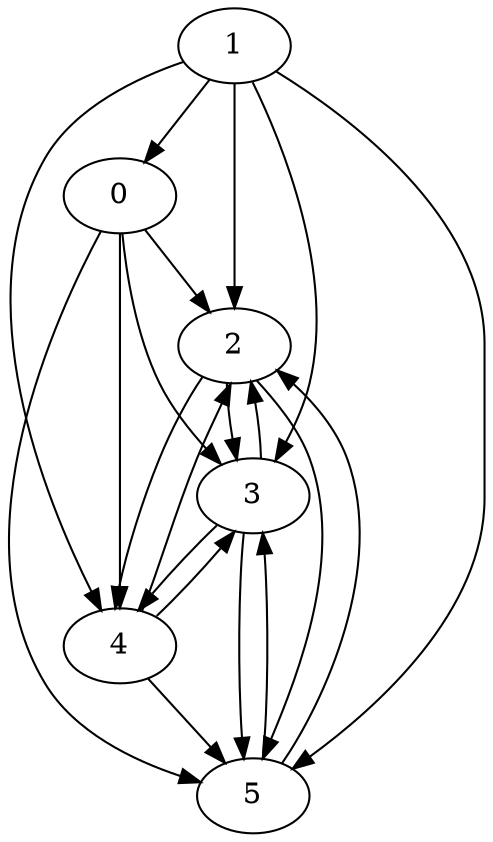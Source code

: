  digraph {
0 -> 2;
0 -> 3;
0 -> 4;
0 -> 5;
1 -> 0;
1 -> 2;
1 -> 3;
1 -> 4;
1 -> 5;
2 -> 3;
2 -> 4;
2 -> 5;
3 -> 2;
3 -> 4;
3 -> 5;
4 -> 2;
4 -> 3;
4 -> 5;
5 -> 2;
5 -> 3;
}
